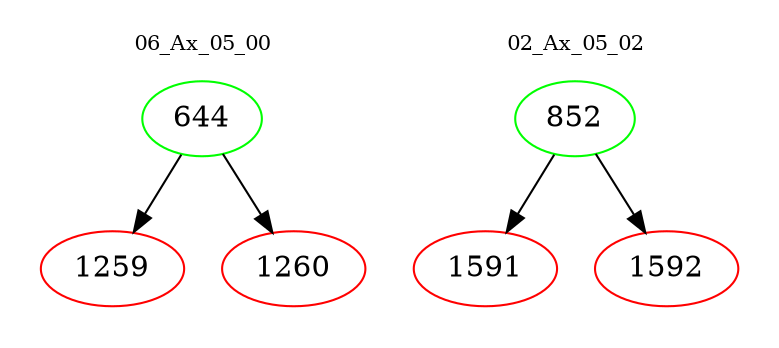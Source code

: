digraph{
subgraph cluster_0 {
color = white
label = "06_Ax_05_00";
fontsize=10;
T0_644 [label="644", color="green"]
T0_644 -> T0_1259 [color="black"]
T0_1259 [label="1259", color="red"]
T0_644 -> T0_1260 [color="black"]
T0_1260 [label="1260", color="red"]
}
subgraph cluster_1 {
color = white
label = "02_Ax_05_02";
fontsize=10;
T1_852 [label="852", color="green"]
T1_852 -> T1_1591 [color="black"]
T1_1591 [label="1591", color="red"]
T1_852 -> T1_1592 [color="black"]
T1_1592 [label="1592", color="red"]
}
}
